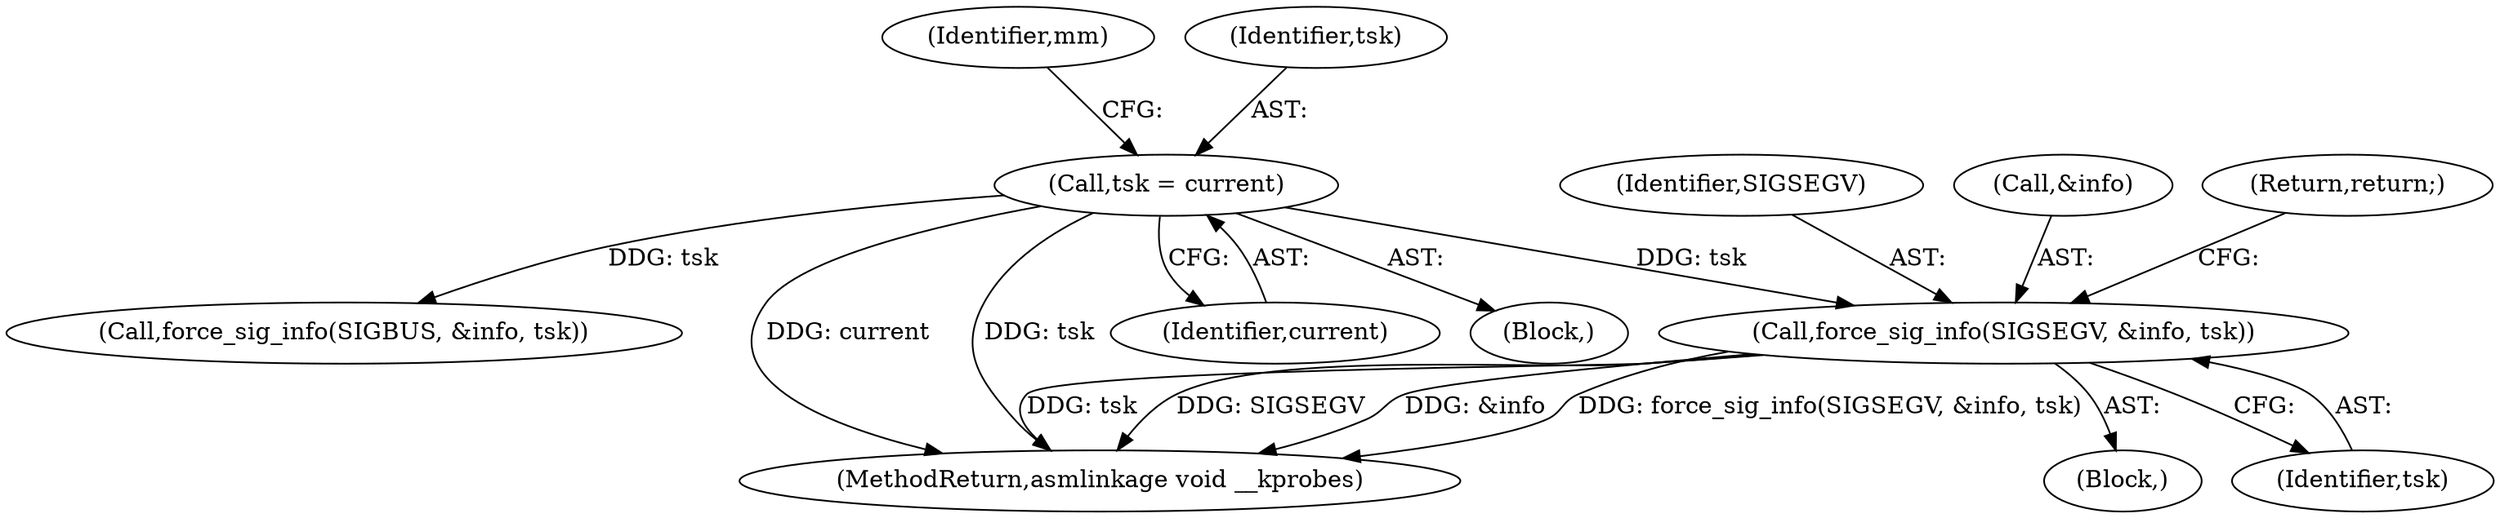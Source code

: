 digraph "0_linux_a8b0ca17b80e92faab46ee7179ba9e99ccb61233_29@pointer" {
"1000335" [label="(Call,force_sig_info(SIGSEGV, &info, tsk))"];
"1000123" [label="(Call,tsk = current)"];
"1000335" [label="(Call,force_sig_info(SIGSEGV, &info, tsk))"];
"1000125" [label="(Identifier,current)"];
"1000336" [label="(Identifier,SIGSEGV)"];
"1000123" [label="(Call,tsk = current)"];
"1000337" [label="(Call,&info)"];
"1000339" [label="(Identifier,tsk)"];
"1000115" [label="(Block,)"];
"1000127" [label="(Identifier,mm)"];
"1000340" [label="(Return,return;)"];
"1000124" [label="(Identifier,tsk)"];
"1000433" [label="(Call,force_sig_info(SIGBUS, &info, tsk))"];
"1000443" [label="(MethodReturn,asmlinkage void __kprobes)"];
"1000312" [label="(Block,)"];
"1000335" -> "1000312"  [label="AST: "];
"1000335" -> "1000339"  [label="CFG: "];
"1000336" -> "1000335"  [label="AST: "];
"1000337" -> "1000335"  [label="AST: "];
"1000339" -> "1000335"  [label="AST: "];
"1000340" -> "1000335"  [label="CFG: "];
"1000335" -> "1000443"  [label="DDG: tsk"];
"1000335" -> "1000443"  [label="DDG: SIGSEGV"];
"1000335" -> "1000443"  [label="DDG: &info"];
"1000335" -> "1000443"  [label="DDG: force_sig_info(SIGSEGV, &info, tsk)"];
"1000123" -> "1000335"  [label="DDG: tsk"];
"1000123" -> "1000115"  [label="AST: "];
"1000123" -> "1000125"  [label="CFG: "];
"1000124" -> "1000123"  [label="AST: "];
"1000125" -> "1000123"  [label="AST: "];
"1000127" -> "1000123"  [label="CFG: "];
"1000123" -> "1000443"  [label="DDG: current"];
"1000123" -> "1000443"  [label="DDG: tsk"];
"1000123" -> "1000433"  [label="DDG: tsk"];
}

